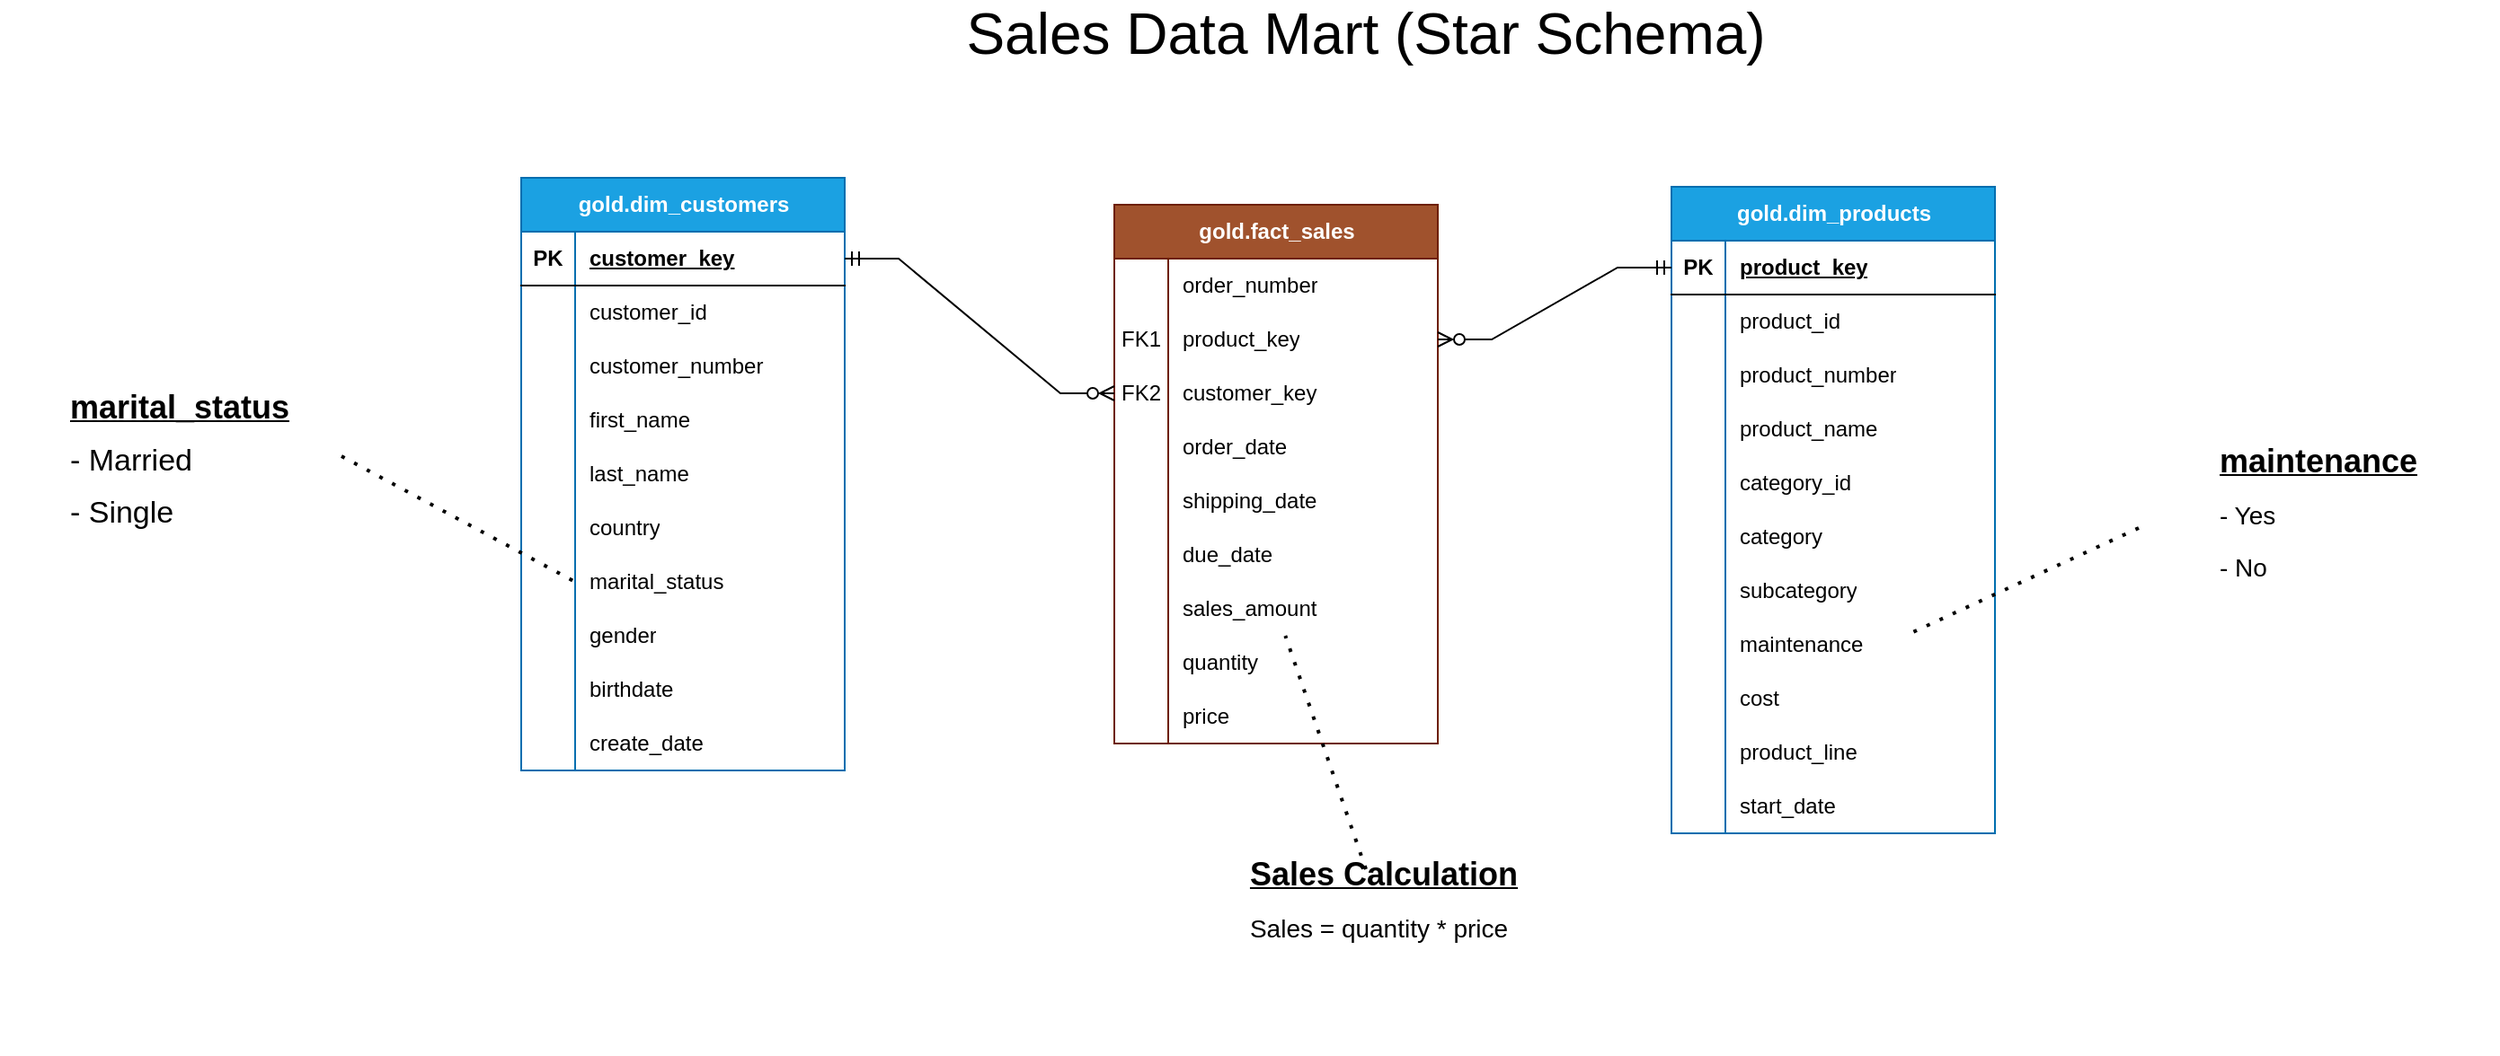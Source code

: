 <mxfile version="28.0.9">
  <diagram name="Sayfa -1" id="dTCOzZEBw23CxS9liNBV">
    <mxGraphModel dx="2313" dy="2221" grid="1" gridSize="10" guides="1" tooltips="1" connect="1" arrows="1" fold="1" page="1" pageScale="1" pageWidth="1169" pageHeight="1654" math="0" shadow="0">
      <root>
        <mxCell id="0" />
        <mxCell id="1" parent="0" />
        <mxCell id="xAMn-BPM9uACFIn0NJ_n-1" value="gold.dim_customers" style="shape=table;startSize=30;container=1;collapsible=1;childLayout=tableLayout;fixedRows=1;rowLines=0;fontStyle=1;align=center;resizeLast=1;html=1;fillColor=#1ba1e2;fontColor=#ffffff;strokeColor=#006EAF;" parent="1" vertex="1">
          <mxGeometry x="-20" y="35" width="180" height="330" as="geometry">
            <mxRectangle x="100" y="80" width="150" height="30" as="alternateBounds" />
          </mxGeometry>
        </mxCell>
        <mxCell id="xAMn-BPM9uACFIn0NJ_n-2" value="" style="shape=tableRow;horizontal=0;startSize=0;swimlaneHead=0;swimlaneBody=0;fillColor=none;collapsible=0;dropTarget=0;points=[[0,0.5],[1,0.5]];portConstraint=eastwest;top=0;left=0;right=0;bottom=1;" parent="xAMn-BPM9uACFIn0NJ_n-1" vertex="1">
          <mxGeometry y="30" width="180" height="30" as="geometry" />
        </mxCell>
        <mxCell id="xAMn-BPM9uACFIn0NJ_n-3" value="PK" style="shape=partialRectangle;connectable=0;fillColor=none;top=0;left=0;bottom=0;right=0;fontStyle=1;overflow=hidden;whiteSpace=wrap;html=1;" parent="xAMn-BPM9uACFIn0NJ_n-2" vertex="1">
          <mxGeometry width="30" height="30" as="geometry">
            <mxRectangle width="30" height="30" as="alternateBounds" />
          </mxGeometry>
        </mxCell>
        <mxCell id="xAMn-BPM9uACFIn0NJ_n-4" value="customer_key" style="shape=partialRectangle;connectable=0;fillColor=none;top=0;left=0;bottom=0;right=0;align=left;spacingLeft=6;fontStyle=5;overflow=hidden;whiteSpace=wrap;html=1;" parent="xAMn-BPM9uACFIn0NJ_n-2" vertex="1">
          <mxGeometry x="30" width="150" height="30" as="geometry">
            <mxRectangle width="150" height="30" as="alternateBounds" />
          </mxGeometry>
        </mxCell>
        <mxCell id="xAMn-BPM9uACFIn0NJ_n-5" value="" style="shape=tableRow;horizontal=0;startSize=0;swimlaneHead=0;swimlaneBody=0;fillColor=none;collapsible=0;dropTarget=0;points=[[0,0.5],[1,0.5]];portConstraint=eastwest;top=0;left=0;right=0;bottom=0;" parent="xAMn-BPM9uACFIn0NJ_n-1" vertex="1">
          <mxGeometry y="60" width="180" height="30" as="geometry" />
        </mxCell>
        <mxCell id="xAMn-BPM9uACFIn0NJ_n-6" value="" style="shape=partialRectangle;connectable=0;fillColor=none;top=0;left=0;bottom=0;right=0;editable=1;overflow=hidden;whiteSpace=wrap;html=1;" parent="xAMn-BPM9uACFIn0NJ_n-5" vertex="1">
          <mxGeometry width="30" height="30" as="geometry">
            <mxRectangle width="30" height="30" as="alternateBounds" />
          </mxGeometry>
        </mxCell>
        <mxCell id="xAMn-BPM9uACFIn0NJ_n-7" value="customer_id&lt;span style=&quot;white-space: pre;&quot;&gt;&#x9;&lt;/span&gt;" style="shape=partialRectangle;connectable=0;fillColor=none;top=0;left=0;bottom=0;right=0;align=left;spacingLeft=6;overflow=hidden;whiteSpace=wrap;html=1;" parent="xAMn-BPM9uACFIn0NJ_n-5" vertex="1">
          <mxGeometry x="30" width="150" height="30" as="geometry">
            <mxRectangle width="150" height="30" as="alternateBounds" />
          </mxGeometry>
        </mxCell>
        <mxCell id="xAMn-BPM9uACFIn0NJ_n-8" value="" style="shape=tableRow;horizontal=0;startSize=0;swimlaneHead=0;swimlaneBody=0;fillColor=none;collapsible=0;dropTarget=0;points=[[0,0.5],[1,0.5]];portConstraint=eastwest;top=0;left=0;right=0;bottom=0;" parent="xAMn-BPM9uACFIn0NJ_n-1" vertex="1">
          <mxGeometry y="90" width="180" height="30" as="geometry" />
        </mxCell>
        <mxCell id="xAMn-BPM9uACFIn0NJ_n-9" value="" style="shape=partialRectangle;connectable=0;fillColor=none;top=0;left=0;bottom=0;right=0;editable=1;overflow=hidden;whiteSpace=wrap;html=1;" parent="xAMn-BPM9uACFIn0NJ_n-8" vertex="1">
          <mxGeometry width="30" height="30" as="geometry">
            <mxRectangle width="30" height="30" as="alternateBounds" />
          </mxGeometry>
        </mxCell>
        <mxCell id="xAMn-BPM9uACFIn0NJ_n-10" value="customer_number" style="shape=partialRectangle;connectable=0;fillColor=none;top=0;left=0;bottom=0;right=0;align=left;spacingLeft=6;overflow=hidden;whiteSpace=wrap;html=1;" parent="xAMn-BPM9uACFIn0NJ_n-8" vertex="1">
          <mxGeometry x="30" width="150" height="30" as="geometry">
            <mxRectangle width="150" height="30" as="alternateBounds" />
          </mxGeometry>
        </mxCell>
        <mxCell id="xAMn-BPM9uACFIn0NJ_n-11" value="" style="shape=tableRow;horizontal=0;startSize=0;swimlaneHead=0;swimlaneBody=0;fillColor=none;collapsible=0;dropTarget=0;points=[[0,0.5],[1,0.5]];portConstraint=eastwest;top=0;left=0;right=0;bottom=0;" parent="xAMn-BPM9uACFIn0NJ_n-1" vertex="1">
          <mxGeometry y="120" width="180" height="30" as="geometry" />
        </mxCell>
        <mxCell id="xAMn-BPM9uACFIn0NJ_n-12" value="" style="shape=partialRectangle;connectable=0;fillColor=none;top=0;left=0;bottom=0;right=0;editable=1;overflow=hidden;whiteSpace=wrap;html=1;" parent="xAMn-BPM9uACFIn0NJ_n-11" vertex="1">
          <mxGeometry width="30" height="30" as="geometry">
            <mxRectangle width="30" height="30" as="alternateBounds" />
          </mxGeometry>
        </mxCell>
        <mxCell id="xAMn-BPM9uACFIn0NJ_n-13" value="first_name" style="shape=partialRectangle;connectable=0;fillColor=none;top=0;left=0;bottom=0;right=0;align=left;spacingLeft=6;overflow=hidden;whiteSpace=wrap;html=1;" parent="xAMn-BPM9uACFIn0NJ_n-11" vertex="1">
          <mxGeometry x="30" width="150" height="30" as="geometry">
            <mxRectangle width="150" height="30" as="alternateBounds" />
          </mxGeometry>
        </mxCell>
        <mxCell id="xAMn-BPM9uACFIn0NJ_n-14" value="" style="shape=tableRow;horizontal=0;startSize=0;swimlaneHead=0;swimlaneBody=0;fillColor=none;collapsible=0;dropTarget=0;points=[[0,0.5],[1,0.5]];portConstraint=eastwest;top=0;left=0;right=0;bottom=0;" parent="xAMn-BPM9uACFIn0NJ_n-1" vertex="1">
          <mxGeometry y="150" width="180" height="30" as="geometry" />
        </mxCell>
        <mxCell id="xAMn-BPM9uACFIn0NJ_n-15" value="" style="shape=partialRectangle;connectable=0;fillColor=none;top=0;left=0;bottom=0;right=0;editable=1;overflow=hidden;whiteSpace=wrap;html=1;" parent="xAMn-BPM9uACFIn0NJ_n-14" vertex="1">
          <mxGeometry width="30" height="30" as="geometry">
            <mxRectangle width="30" height="30" as="alternateBounds" />
          </mxGeometry>
        </mxCell>
        <mxCell id="xAMn-BPM9uACFIn0NJ_n-16" value="last_name" style="shape=partialRectangle;connectable=0;fillColor=none;top=0;left=0;bottom=0;right=0;align=left;spacingLeft=6;overflow=hidden;whiteSpace=wrap;html=1;" parent="xAMn-BPM9uACFIn0NJ_n-14" vertex="1">
          <mxGeometry x="30" width="150" height="30" as="geometry">
            <mxRectangle width="150" height="30" as="alternateBounds" />
          </mxGeometry>
        </mxCell>
        <mxCell id="xAMn-BPM9uACFIn0NJ_n-17" value="" style="shape=tableRow;horizontal=0;startSize=0;swimlaneHead=0;swimlaneBody=0;fillColor=none;collapsible=0;dropTarget=0;points=[[0,0.5],[1,0.5]];portConstraint=eastwest;top=0;left=0;right=0;bottom=0;" parent="xAMn-BPM9uACFIn0NJ_n-1" vertex="1">
          <mxGeometry y="180" width="180" height="30" as="geometry" />
        </mxCell>
        <mxCell id="xAMn-BPM9uACFIn0NJ_n-18" value="" style="shape=partialRectangle;connectable=0;fillColor=none;top=0;left=0;bottom=0;right=0;editable=1;overflow=hidden;whiteSpace=wrap;html=1;" parent="xAMn-BPM9uACFIn0NJ_n-17" vertex="1">
          <mxGeometry width="30" height="30" as="geometry">
            <mxRectangle width="30" height="30" as="alternateBounds" />
          </mxGeometry>
        </mxCell>
        <mxCell id="xAMn-BPM9uACFIn0NJ_n-19" value="country" style="shape=partialRectangle;connectable=0;fillColor=none;top=0;left=0;bottom=0;right=0;align=left;spacingLeft=6;overflow=hidden;whiteSpace=wrap;html=1;" parent="xAMn-BPM9uACFIn0NJ_n-17" vertex="1">
          <mxGeometry x="30" width="150" height="30" as="geometry">
            <mxRectangle width="150" height="30" as="alternateBounds" />
          </mxGeometry>
        </mxCell>
        <mxCell id="xAMn-BPM9uACFIn0NJ_n-20" value="" style="shape=tableRow;horizontal=0;startSize=0;swimlaneHead=0;swimlaneBody=0;fillColor=none;collapsible=0;dropTarget=0;points=[[0,0.5],[1,0.5]];portConstraint=eastwest;top=0;left=0;right=0;bottom=0;" parent="xAMn-BPM9uACFIn0NJ_n-1" vertex="1">
          <mxGeometry y="210" width="180" height="30" as="geometry" />
        </mxCell>
        <mxCell id="xAMn-BPM9uACFIn0NJ_n-21" value="" style="shape=partialRectangle;connectable=0;fillColor=none;top=0;left=0;bottom=0;right=0;editable=1;overflow=hidden;whiteSpace=wrap;html=1;" parent="xAMn-BPM9uACFIn0NJ_n-20" vertex="1">
          <mxGeometry width="30" height="30" as="geometry">
            <mxRectangle width="30" height="30" as="alternateBounds" />
          </mxGeometry>
        </mxCell>
        <mxCell id="xAMn-BPM9uACFIn0NJ_n-22" value="marital_status" style="shape=partialRectangle;connectable=0;fillColor=none;top=0;left=0;bottom=0;right=0;align=left;spacingLeft=6;overflow=hidden;whiteSpace=wrap;html=1;" parent="xAMn-BPM9uACFIn0NJ_n-20" vertex="1">
          <mxGeometry x="30" width="150" height="30" as="geometry">
            <mxRectangle width="150" height="30" as="alternateBounds" />
          </mxGeometry>
        </mxCell>
        <mxCell id="xAMn-BPM9uACFIn0NJ_n-23" value="" style="shape=tableRow;horizontal=0;startSize=0;swimlaneHead=0;swimlaneBody=0;fillColor=none;collapsible=0;dropTarget=0;points=[[0,0.5],[1,0.5]];portConstraint=eastwest;top=0;left=0;right=0;bottom=0;" parent="xAMn-BPM9uACFIn0NJ_n-1" vertex="1">
          <mxGeometry y="240" width="180" height="30" as="geometry" />
        </mxCell>
        <mxCell id="xAMn-BPM9uACFIn0NJ_n-24" value="" style="shape=partialRectangle;connectable=0;fillColor=none;top=0;left=0;bottom=0;right=0;editable=1;overflow=hidden;whiteSpace=wrap;html=1;" parent="xAMn-BPM9uACFIn0NJ_n-23" vertex="1">
          <mxGeometry width="30" height="30" as="geometry">
            <mxRectangle width="30" height="30" as="alternateBounds" />
          </mxGeometry>
        </mxCell>
        <mxCell id="xAMn-BPM9uACFIn0NJ_n-25" value="gender" style="shape=partialRectangle;connectable=0;fillColor=none;top=0;left=0;bottom=0;right=0;align=left;spacingLeft=6;overflow=hidden;whiteSpace=wrap;html=1;" parent="xAMn-BPM9uACFIn0NJ_n-23" vertex="1">
          <mxGeometry x="30" width="150" height="30" as="geometry">
            <mxRectangle width="150" height="30" as="alternateBounds" />
          </mxGeometry>
        </mxCell>
        <mxCell id="xAMn-BPM9uACFIn0NJ_n-26" value="" style="shape=tableRow;horizontal=0;startSize=0;swimlaneHead=0;swimlaneBody=0;fillColor=none;collapsible=0;dropTarget=0;points=[[0,0.5],[1,0.5]];portConstraint=eastwest;top=0;left=0;right=0;bottom=0;" parent="xAMn-BPM9uACFIn0NJ_n-1" vertex="1">
          <mxGeometry y="270" width="180" height="30" as="geometry" />
        </mxCell>
        <mxCell id="xAMn-BPM9uACFIn0NJ_n-27" value="" style="shape=partialRectangle;connectable=0;fillColor=none;top=0;left=0;bottom=0;right=0;editable=1;overflow=hidden;whiteSpace=wrap;html=1;" parent="xAMn-BPM9uACFIn0NJ_n-26" vertex="1">
          <mxGeometry width="30" height="30" as="geometry">
            <mxRectangle width="30" height="30" as="alternateBounds" />
          </mxGeometry>
        </mxCell>
        <mxCell id="xAMn-BPM9uACFIn0NJ_n-28" value="birthdate" style="shape=partialRectangle;connectable=0;fillColor=none;top=0;left=0;bottom=0;right=0;align=left;spacingLeft=6;overflow=hidden;whiteSpace=wrap;html=1;" parent="xAMn-BPM9uACFIn0NJ_n-26" vertex="1">
          <mxGeometry x="30" width="150" height="30" as="geometry">
            <mxRectangle width="150" height="30" as="alternateBounds" />
          </mxGeometry>
        </mxCell>
        <mxCell id="xAMn-BPM9uACFIn0NJ_n-29" value="" style="shape=tableRow;horizontal=0;startSize=0;swimlaneHead=0;swimlaneBody=0;fillColor=none;collapsible=0;dropTarget=0;points=[[0,0.5],[1,0.5]];portConstraint=eastwest;top=0;left=0;right=0;bottom=0;" parent="xAMn-BPM9uACFIn0NJ_n-1" vertex="1">
          <mxGeometry y="300" width="180" height="30" as="geometry" />
        </mxCell>
        <mxCell id="xAMn-BPM9uACFIn0NJ_n-30" value="" style="shape=partialRectangle;connectable=0;fillColor=none;top=0;left=0;bottom=0;right=0;editable=1;overflow=hidden;whiteSpace=wrap;html=1;" parent="xAMn-BPM9uACFIn0NJ_n-29" vertex="1">
          <mxGeometry width="30" height="30" as="geometry">
            <mxRectangle width="30" height="30" as="alternateBounds" />
          </mxGeometry>
        </mxCell>
        <mxCell id="xAMn-BPM9uACFIn0NJ_n-31" value="create_date" style="shape=partialRectangle;connectable=0;fillColor=none;top=0;left=0;bottom=0;right=0;align=left;spacingLeft=6;overflow=hidden;whiteSpace=wrap;html=1;" parent="xAMn-BPM9uACFIn0NJ_n-29" vertex="1">
          <mxGeometry x="30" width="150" height="30" as="geometry">
            <mxRectangle width="150" height="30" as="alternateBounds" />
          </mxGeometry>
        </mxCell>
        <mxCell id="xAMn-BPM9uACFIn0NJ_n-32" value="gold.dim_products" style="shape=table;startSize=30;container=1;collapsible=1;childLayout=tableLayout;fixedRows=1;rowLines=0;fontStyle=1;align=center;resizeLast=1;html=1;fillColor=#1ba1e2;fontColor=#ffffff;strokeColor=#006EAF;" parent="1" vertex="1">
          <mxGeometry x="620" y="40" width="180" height="360" as="geometry">
            <mxRectangle x="100" y="80" width="150" height="30" as="alternateBounds" />
          </mxGeometry>
        </mxCell>
        <mxCell id="xAMn-BPM9uACFIn0NJ_n-33" value="" style="shape=tableRow;horizontal=0;startSize=0;swimlaneHead=0;swimlaneBody=0;fillColor=none;collapsible=0;dropTarget=0;points=[[0,0.5],[1,0.5]];portConstraint=eastwest;top=0;left=0;right=0;bottom=1;" parent="xAMn-BPM9uACFIn0NJ_n-32" vertex="1">
          <mxGeometry y="30" width="180" height="30" as="geometry" />
        </mxCell>
        <mxCell id="xAMn-BPM9uACFIn0NJ_n-34" value="PK" style="shape=partialRectangle;connectable=0;fillColor=none;top=0;left=0;bottom=0;right=0;fontStyle=1;overflow=hidden;whiteSpace=wrap;html=1;" parent="xAMn-BPM9uACFIn0NJ_n-33" vertex="1">
          <mxGeometry width="30" height="30" as="geometry">
            <mxRectangle width="30" height="30" as="alternateBounds" />
          </mxGeometry>
        </mxCell>
        <mxCell id="xAMn-BPM9uACFIn0NJ_n-35" value="product_key" style="shape=partialRectangle;connectable=0;fillColor=none;top=0;left=0;bottom=0;right=0;align=left;spacingLeft=6;fontStyle=5;overflow=hidden;whiteSpace=wrap;html=1;" parent="xAMn-BPM9uACFIn0NJ_n-33" vertex="1">
          <mxGeometry x="30" width="150" height="30" as="geometry">
            <mxRectangle width="150" height="30" as="alternateBounds" />
          </mxGeometry>
        </mxCell>
        <mxCell id="xAMn-BPM9uACFIn0NJ_n-36" value="" style="shape=tableRow;horizontal=0;startSize=0;swimlaneHead=0;swimlaneBody=0;fillColor=none;collapsible=0;dropTarget=0;points=[[0,0.5],[1,0.5]];portConstraint=eastwest;top=0;left=0;right=0;bottom=0;" parent="xAMn-BPM9uACFIn0NJ_n-32" vertex="1">
          <mxGeometry y="60" width="180" height="30" as="geometry" />
        </mxCell>
        <mxCell id="xAMn-BPM9uACFIn0NJ_n-37" value="" style="shape=partialRectangle;connectable=0;fillColor=none;top=0;left=0;bottom=0;right=0;editable=1;overflow=hidden;whiteSpace=wrap;html=1;" parent="xAMn-BPM9uACFIn0NJ_n-36" vertex="1">
          <mxGeometry width="30" height="30" as="geometry">
            <mxRectangle width="30" height="30" as="alternateBounds" />
          </mxGeometry>
        </mxCell>
        <mxCell id="xAMn-BPM9uACFIn0NJ_n-38" value="product_id&lt;span style=&quot;white-space: pre;&quot;&gt;&#x9;&lt;/span&gt;" style="shape=partialRectangle;connectable=0;fillColor=none;top=0;left=0;bottom=0;right=0;align=left;spacingLeft=6;overflow=hidden;whiteSpace=wrap;html=1;" parent="xAMn-BPM9uACFIn0NJ_n-36" vertex="1">
          <mxGeometry x="30" width="150" height="30" as="geometry">
            <mxRectangle width="150" height="30" as="alternateBounds" />
          </mxGeometry>
        </mxCell>
        <mxCell id="xAMn-BPM9uACFIn0NJ_n-39" value="" style="shape=tableRow;horizontal=0;startSize=0;swimlaneHead=0;swimlaneBody=0;fillColor=none;collapsible=0;dropTarget=0;points=[[0,0.5],[1,0.5]];portConstraint=eastwest;top=0;left=0;right=0;bottom=0;" parent="xAMn-BPM9uACFIn0NJ_n-32" vertex="1">
          <mxGeometry y="90" width="180" height="30" as="geometry" />
        </mxCell>
        <mxCell id="xAMn-BPM9uACFIn0NJ_n-40" value="" style="shape=partialRectangle;connectable=0;fillColor=none;top=0;left=0;bottom=0;right=0;editable=1;overflow=hidden;whiteSpace=wrap;html=1;" parent="xAMn-BPM9uACFIn0NJ_n-39" vertex="1">
          <mxGeometry width="30" height="30" as="geometry">
            <mxRectangle width="30" height="30" as="alternateBounds" />
          </mxGeometry>
        </mxCell>
        <mxCell id="xAMn-BPM9uACFIn0NJ_n-41" value="product_number" style="shape=partialRectangle;connectable=0;fillColor=none;top=0;left=0;bottom=0;right=0;align=left;spacingLeft=6;overflow=hidden;whiteSpace=wrap;html=1;" parent="xAMn-BPM9uACFIn0NJ_n-39" vertex="1">
          <mxGeometry x="30" width="150" height="30" as="geometry">
            <mxRectangle width="150" height="30" as="alternateBounds" />
          </mxGeometry>
        </mxCell>
        <mxCell id="xAMn-BPM9uACFIn0NJ_n-42" value="" style="shape=tableRow;horizontal=0;startSize=0;swimlaneHead=0;swimlaneBody=0;fillColor=none;collapsible=0;dropTarget=0;points=[[0,0.5],[1,0.5]];portConstraint=eastwest;top=0;left=0;right=0;bottom=0;" parent="xAMn-BPM9uACFIn0NJ_n-32" vertex="1">
          <mxGeometry y="120" width="180" height="30" as="geometry" />
        </mxCell>
        <mxCell id="xAMn-BPM9uACFIn0NJ_n-43" value="" style="shape=partialRectangle;connectable=0;fillColor=none;top=0;left=0;bottom=0;right=0;editable=1;overflow=hidden;whiteSpace=wrap;html=1;" parent="xAMn-BPM9uACFIn0NJ_n-42" vertex="1">
          <mxGeometry width="30" height="30" as="geometry">
            <mxRectangle width="30" height="30" as="alternateBounds" />
          </mxGeometry>
        </mxCell>
        <mxCell id="xAMn-BPM9uACFIn0NJ_n-44" value="product_name" style="shape=partialRectangle;connectable=0;fillColor=none;top=0;left=0;bottom=0;right=0;align=left;spacingLeft=6;overflow=hidden;whiteSpace=wrap;html=1;" parent="xAMn-BPM9uACFIn0NJ_n-42" vertex="1">
          <mxGeometry x="30" width="150" height="30" as="geometry">
            <mxRectangle width="150" height="30" as="alternateBounds" />
          </mxGeometry>
        </mxCell>
        <mxCell id="xAMn-BPM9uACFIn0NJ_n-45" value="" style="shape=tableRow;horizontal=0;startSize=0;swimlaneHead=0;swimlaneBody=0;fillColor=none;collapsible=0;dropTarget=0;points=[[0,0.5],[1,0.5]];portConstraint=eastwest;top=0;left=0;right=0;bottom=0;" parent="xAMn-BPM9uACFIn0NJ_n-32" vertex="1">
          <mxGeometry y="150" width="180" height="30" as="geometry" />
        </mxCell>
        <mxCell id="xAMn-BPM9uACFIn0NJ_n-46" value="" style="shape=partialRectangle;connectable=0;fillColor=none;top=0;left=0;bottom=0;right=0;editable=1;overflow=hidden;whiteSpace=wrap;html=1;" parent="xAMn-BPM9uACFIn0NJ_n-45" vertex="1">
          <mxGeometry width="30" height="30" as="geometry">
            <mxRectangle width="30" height="30" as="alternateBounds" />
          </mxGeometry>
        </mxCell>
        <mxCell id="xAMn-BPM9uACFIn0NJ_n-47" value="category_id" style="shape=partialRectangle;connectable=0;fillColor=none;top=0;left=0;bottom=0;right=0;align=left;spacingLeft=6;overflow=hidden;whiteSpace=wrap;html=1;" parent="xAMn-BPM9uACFIn0NJ_n-45" vertex="1">
          <mxGeometry x="30" width="150" height="30" as="geometry">
            <mxRectangle width="150" height="30" as="alternateBounds" />
          </mxGeometry>
        </mxCell>
        <mxCell id="xAMn-BPM9uACFIn0NJ_n-48" value="" style="shape=tableRow;horizontal=0;startSize=0;swimlaneHead=0;swimlaneBody=0;fillColor=none;collapsible=0;dropTarget=0;points=[[0,0.5],[1,0.5]];portConstraint=eastwest;top=0;left=0;right=0;bottom=0;" parent="xAMn-BPM9uACFIn0NJ_n-32" vertex="1">
          <mxGeometry y="180" width="180" height="30" as="geometry" />
        </mxCell>
        <mxCell id="xAMn-BPM9uACFIn0NJ_n-49" value="" style="shape=partialRectangle;connectable=0;fillColor=none;top=0;left=0;bottom=0;right=0;editable=1;overflow=hidden;whiteSpace=wrap;html=1;" parent="xAMn-BPM9uACFIn0NJ_n-48" vertex="1">
          <mxGeometry width="30" height="30" as="geometry">
            <mxRectangle width="30" height="30" as="alternateBounds" />
          </mxGeometry>
        </mxCell>
        <mxCell id="xAMn-BPM9uACFIn0NJ_n-50" value="category" style="shape=partialRectangle;connectable=0;fillColor=none;top=0;left=0;bottom=0;right=0;align=left;spacingLeft=6;overflow=hidden;whiteSpace=wrap;html=1;" parent="xAMn-BPM9uACFIn0NJ_n-48" vertex="1">
          <mxGeometry x="30" width="150" height="30" as="geometry">
            <mxRectangle width="150" height="30" as="alternateBounds" />
          </mxGeometry>
        </mxCell>
        <mxCell id="xAMn-BPM9uACFIn0NJ_n-51" value="" style="shape=tableRow;horizontal=0;startSize=0;swimlaneHead=0;swimlaneBody=0;fillColor=none;collapsible=0;dropTarget=0;points=[[0,0.5],[1,0.5]];portConstraint=eastwest;top=0;left=0;right=0;bottom=0;" parent="xAMn-BPM9uACFIn0NJ_n-32" vertex="1">
          <mxGeometry y="210" width="180" height="30" as="geometry" />
        </mxCell>
        <mxCell id="xAMn-BPM9uACFIn0NJ_n-52" value="" style="shape=partialRectangle;connectable=0;fillColor=none;top=0;left=0;bottom=0;right=0;editable=1;overflow=hidden;whiteSpace=wrap;html=1;" parent="xAMn-BPM9uACFIn0NJ_n-51" vertex="1">
          <mxGeometry width="30" height="30" as="geometry">
            <mxRectangle width="30" height="30" as="alternateBounds" />
          </mxGeometry>
        </mxCell>
        <mxCell id="xAMn-BPM9uACFIn0NJ_n-53" value="subcategory" style="shape=partialRectangle;connectable=0;fillColor=none;top=0;left=0;bottom=0;right=0;align=left;spacingLeft=6;overflow=hidden;whiteSpace=wrap;html=1;" parent="xAMn-BPM9uACFIn0NJ_n-51" vertex="1">
          <mxGeometry x="30" width="150" height="30" as="geometry">
            <mxRectangle width="150" height="30" as="alternateBounds" />
          </mxGeometry>
        </mxCell>
        <mxCell id="xAMn-BPM9uACFIn0NJ_n-54" value="" style="shape=tableRow;horizontal=0;startSize=0;swimlaneHead=0;swimlaneBody=0;fillColor=none;collapsible=0;dropTarget=0;points=[[0,0.5],[1,0.5]];portConstraint=eastwest;top=0;left=0;right=0;bottom=0;" parent="xAMn-BPM9uACFIn0NJ_n-32" vertex="1">
          <mxGeometry y="240" width="180" height="30" as="geometry" />
        </mxCell>
        <mxCell id="xAMn-BPM9uACFIn0NJ_n-55" value="" style="shape=partialRectangle;connectable=0;fillColor=none;top=0;left=0;bottom=0;right=0;editable=1;overflow=hidden;whiteSpace=wrap;html=1;" parent="xAMn-BPM9uACFIn0NJ_n-54" vertex="1">
          <mxGeometry width="30" height="30" as="geometry">
            <mxRectangle width="30" height="30" as="alternateBounds" />
          </mxGeometry>
        </mxCell>
        <mxCell id="xAMn-BPM9uACFIn0NJ_n-56" value="maintenance" style="shape=partialRectangle;connectable=0;fillColor=none;top=0;left=0;bottom=0;right=0;align=left;spacingLeft=6;overflow=hidden;whiteSpace=wrap;html=1;" parent="xAMn-BPM9uACFIn0NJ_n-54" vertex="1">
          <mxGeometry x="30" width="150" height="30" as="geometry">
            <mxRectangle width="150" height="30" as="alternateBounds" />
          </mxGeometry>
        </mxCell>
        <mxCell id="xAMn-BPM9uACFIn0NJ_n-57" value="" style="shape=tableRow;horizontal=0;startSize=0;swimlaneHead=0;swimlaneBody=0;fillColor=none;collapsible=0;dropTarget=0;points=[[0,0.5],[1,0.5]];portConstraint=eastwest;top=0;left=0;right=0;bottom=0;" parent="xAMn-BPM9uACFIn0NJ_n-32" vertex="1">
          <mxGeometry y="270" width="180" height="30" as="geometry" />
        </mxCell>
        <mxCell id="xAMn-BPM9uACFIn0NJ_n-58" value="" style="shape=partialRectangle;connectable=0;fillColor=none;top=0;left=0;bottom=0;right=0;editable=1;overflow=hidden;whiteSpace=wrap;html=1;" parent="xAMn-BPM9uACFIn0NJ_n-57" vertex="1">
          <mxGeometry width="30" height="30" as="geometry">
            <mxRectangle width="30" height="30" as="alternateBounds" />
          </mxGeometry>
        </mxCell>
        <mxCell id="xAMn-BPM9uACFIn0NJ_n-59" value="cost" style="shape=partialRectangle;connectable=0;fillColor=none;top=0;left=0;bottom=0;right=0;align=left;spacingLeft=6;overflow=hidden;whiteSpace=wrap;html=1;" parent="xAMn-BPM9uACFIn0NJ_n-57" vertex="1">
          <mxGeometry x="30" width="150" height="30" as="geometry">
            <mxRectangle width="150" height="30" as="alternateBounds" />
          </mxGeometry>
        </mxCell>
        <mxCell id="xAMn-BPM9uACFIn0NJ_n-60" value="" style="shape=tableRow;horizontal=0;startSize=0;swimlaneHead=0;swimlaneBody=0;fillColor=none;collapsible=0;dropTarget=0;points=[[0,0.5],[1,0.5]];portConstraint=eastwest;top=0;left=0;right=0;bottom=0;" parent="xAMn-BPM9uACFIn0NJ_n-32" vertex="1">
          <mxGeometry y="300" width="180" height="30" as="geometry" />
        </mxCell>
        <mxCell id="xAMn-BPM9uACFIn0NJ_n-61" value="" style="shape=partialRectangle;connectable=0;fillColor=none;top=0;left=0;bottom=0;right=0;editable=1;overflow=hidden;whiteSpace=wrap;html=1;" parent="xAMn-BPM9uACFIn0NJ_n-60" vertex="1">
          <mxGeometry width="30" height="30" as="geometry">
            <mxRectangle width="30" height="30" as="alternateBounds" />
          </mxGeometry>
        </mxCell>
        <mxCell id="xAMn-BPM9uACFIn0NJ_n-62" value="product_line" style="shape=partialRectangle;connectable=0;fillColor=none;top=0;left=0;bottom=0;right=0;align=left;spacingLeft=6;overflow=hidden;whiteSpace=wrap;html=1;" parent="xAMn-BPM9uACFIn0NJ_n-60" vertex="1">
          <mxGeometry x="30" width="150" height="30" as="geometry">
            <mxRectangle width="150" height="30" as="alternateBounds" />
          </mxGeometry>
        </mxCell>
        <mxCell id="xAMn-BPM9uACFIn0NJ_n-63" value="" style="shape=tableRow;horizontal=0;startSize=0;swimlaneHead=0;swimlaneBody=0;fillColor=none;collapsible=0;dropTarget=0;points=[[0,0.5],[1,0.5]];portConstraint=eastwest;top=0;left=0;right=0;bottom=0;" parent="xAMn-BPM9uACFIn0NJ_n-32" vertex="1">
          <mxGeometry y="330" width="180" height="30" as="geometry" />
        </mxCell>
        <mxCell id="xAMn-BPM9uACFIn0NJ_n-64" value="&lt;span style=&quot;white-space: pre;&quot;&gt;&#x9;&lt;/span&gt;&lt;span style=&quot;white-space: pre;&quot;&gt;&#x9;&lt;/span&gt;" style="shape=partialRectangle;connectable=0;fillColor=none;top=0;left=0;bottom=0;right=0;editable=1;overflow=hidden;whiteSpace=wrap;html=1;" parent="xAMn-BPM9uACFIn0NJ_n-63" vertex="1">
          <mxGeometry width="30" height="30" as="geometry">
            <mxRectangle width="30" height="30" as="alternateBounds" />
          </mxGeometry>
        </mxCell>
        <mxCell id="xAMn-BPM9uACFIn0NJ_n-65" value="start_date" style="shape=partialRectangle;connectable=0;fillColor=none;top=0;left=0;bottom=0;right=0;align=left;spacingLeft=6;overflow=hidden;whiteSpace=wrap;html=1;" parent="xAMn-BPM9uACFIn0NJ_n-63" vertex="1">
          <mxGeometry x="30" width="150" height="30" as="geometry">
            <mxRectangle width="150" height="30" as="alternateBounds" />
          </mxGeometry>
        </mxCell>
        <mxCell id="xAMn-BPM9uACFIn0NJ_n-66" value="gold.fact_sales" style="shape=table;startSize=30;container=1;collapsible=1;childLayout=tableLayout;fixedRows=1;rowLines=0;fontStyle=1;align=center;resizeLast=1;html=1;fillColor=#a0522d;fontColor=#ffffff;strokeColor=#6D1F00;" parent="1" vertex="1">
          <mxGeometry x="310" y="50" width="180" height="300" as="geometry">
            <mxRectangle x="100" y="80" width="150" height="30" as="alternateBounds" />
          </mxGeometry>
        </mxCell>
        <mxCell id="xAMn-BPM9uACFIn0NJ_n-70" value="" style="shape=tableRow;horizontal=0;startSize=0;swimlaneHead=0;swimlaneBody=0;fillColor=none;collapsible=0;dropTarget=0;points=[[0,0.5],[1,0.5]];portConstraint=eastwest;top=0;left=0;right=0;bottom=0;" parent="xAMn-BPM9uACFIn0NJ_n-66" vertex="1">
          <mxGeometry y="30" width="180" height="30" as="geometry" />
        </mxCell>
        <mxCell id="xAMn-BPM9uACFIn0NJ_n-71" value="" style="shape=partialRectangle;connectable=0;fillColor=none;top=0;left=0;bottom=0;right=0;editable=1;overflow=hidden;whiteSpace=wrap;html=1;" parent="xAMn-BPM9uACFIn0NJ_n-70" vertex="1">
          <mxGeometry width="30" height="30" as="geometry">
            <mxRectangle width="30" height="30" as="alternateBounds" />
          </mxGeometry>
        </mxCell>
        <mxCell id="xAMn-BPM9uACFIn0NJ_n-72" value="order_number" style="shape=partialRectangle;connectable=0;fillColor=none;top=0;left=0;bottom=0;right=0;align=left;spacingLeft=6;overflow=hidden;whiteSpace=wrap;html=1;" parent="xAMn-BPM9uACFIn0NJ_n-70" vertex="1">
          <mxGeometry x="30" width="150" height="30" as="geometry">
            <mxRectangle width="150" height="30" as="alternateBounds" />
          </mxGeometry>
        </mxCell>
        <mxCell id="xAMn-BPM9uACFIn0NJ_n-73" value="" style="shape=tableRow;horizontal=0;startSize=0;swimlaneHead=0;swimlaneBody=0;fillColor=none;collapsible=0;dropTarget=0;points=[[0,0.5],[1,0.5]];portConstraint=eastwest;top=0;left=0;right=0;bottom=0;" parent="xAMn-BPM9uACFIn0NJ_n-66" vertex="1">
          <mxGeometry y="60" width="180" height="30" as="geometry" />
        </mxCell>
        <mxCell id="xAMn-BPM9uACFIn0NJ_n-74" value="FK1" style="shape=partialRectangle;connectable=0;fillColor=none;top=0;left=0;bottom=0;right=0;editable=1;overflow=hidden;whiteSpace=wrap;html=1;" parent="xAMn-BPM9uACFIn0NJ_n-73" vertex="1">
          <mxGeometry width="30" height="30" as="geometry">
            <mxRectangle width="30" height="30" as="alternateBounds" />
          </mxGeometry>
        </mxCell>
        <mxCell id="xAMn-BPM9uACFIn0NJ_n-75" value="product_key" style="shape=partialRectangle;connectable=0;fillColor=none;top=0;left=0;bottom=0;right=0;align=left;spacingLeft=6;overflow=hidden;whiteSpace=wrap;html=1;" parent="xAMn-BPM9uACFIn0NJ_n-73" vertex="1">
          <mxGeometry x="30" width="150" height="30" as="geometry">
            <mxRectangle width="150" height="30" as="alternateBounds" />
          </mxGeometry>
        </mxCell>
        <mxCell id="xAMn-BPM9uACFIn0NJ_n-76" value="" style="shape=tableRow;horizontal=0;startSize=0;swimlaneHead=0;swimlaneBody=0;fillColor=none;collapsible=0;dropTarget=0;points=[[0,0.5],[1,0.5]];portConstraint=eastwest;top=0;left=0;right=0;bottom=0;" parent="xAMn-BPM9uACFIn0NJ_n-66" vertex="1">
          <mxGeometry y="90" width="180" height="30" as="geometry" />
        </mxCell>
        <mxCell id="xAMn-BPM9uACFIn0NJ_n-77" value="FK2" style="shape=partialRectangle;connectable=0;fillColor=none;top=0;left=0;bottom=0;right=0;editable=1;overflow=hidden;whiteSpace=wrap;html=1;" parent="xAMn-BPM9uACFIn0NJ_n-76" vertex="1">
          <mxGeometry width="30" height="30" as="geometry">
            <mxRectangle width="30" height="30" as="alternateBounds" />
          </mxGeometry>
        </mxCell>
        <mxCell id="xAMn-BPM9uACFIn0NJ_n-78" value="customer_key" style="shape=partialRectangle;connectable=0;fillColor=none;top=0;left=0;bottom=0;right=0;align=left;spacingLeft=6;overflow=hidden;whiteSpace=wrap;html=1;" parent="xAMn-BPM9uACFIn0NJ_n-76" vertex="1">
          <mxGeometry x="30" width="150" height="30" as="geometry">
            <mxRectangle width="150" height="30" as="alternateBounds" />
          </mxGeometry>
        </mxCell>
        <mxCell id="xAMn-BPM9uACFIn0NJ_n-79" value="" style="shape=tableRow;horizontal=0;startSize=0;swimlaneHead=0;swimlaneBody=0;fillColor=none;collapsible=0;dropTarget=0;points=[[0,0.5],[1,0.5]];portConstraint=eastwest;top=0;left=0;right=0;bottom=0;" parent="xAMn-BPM9uACFIn0NJ_n-66" vertex="1">
          <mxGeometry y="120" width="180" height="30" as="geometry" />
        </mxCell>
        <mxCell id="xAMn-BPM9uACFIn0NJ_n-80" value="" style="shape=partialRectangle;connectable=0;fillColor=none;top=0;left=0;bottom=0;right=0;editable=1;overflow=hidden;whiteSpace=wrap;html=1;" parent="xAMn-BPM9uACFIn0NJ_n-79" vertex="1">
          <mxGeometry width="30" height="30" as="geometry">
            <mxRectangle width="30" height="30" as="alternateBounds" />
          </mxGeometry>
        </mxCell>
        <mxCell id="xAMn-BPM9uACFIn0NJ_n-81" value="order_date" style="shape=partialRectangle;connectable=0;fillColor=none;top=0;left=0;bottom=0;right=0;align=left;spacingLeft=6;overflow=hidden;whiteSpace=wrap;html=1;" parent="xAMn-BPM9uACFIn0NJ_n-79" vertex="1">
          <mxGeometry x="30" width="150" height="30" as="geometry">
            <mxRectangle width="150" height="30" as="alternateBounds" />
          </mxGeometry>
        </mxCell>
        <mxCell id="xAMn-BPM9uACFIn0NJ_n-82" value="" style="shape=tableRow;horizontal=0;startSize=0;swimlaneHead=0;swimlaneBody=0;fillColor=none;collapsible=0;dropTarget=0;points=[[0,0.5],[1,0.5]];portConstraint=eastwest;top=0;left=0;right=0;bottom=0;" parent="xAMn-BPM9uACFIn0NJ_n-66" vertex="1">
          <mxGeometry y="150" width="180" height="30" as="geometry" />
        </mxCell>
        <mxCell id="xAMn-BPM9uACFIn0NJ_n-83" value="" style="shape=partialRectangle;connectable=0;fillColor=none;top=0;left=0;bottom=0;right=0;editable=1;overflow=hidden;whiteSpace=wrap;html=1;" parent="xAMn-BPM9uACFIn0NJ_n-82" vertex="1">
          <mxGeometry width="30" height="30" as="geometry">
            <mxRectangle width="30" height="30" as="alternateBounds" />
          </mxGeometry>
        </mxCell>
        <mxCell id="xAMn-BPM9uACFIn0NJ_n-84" value="shipping_date" style="shape=partialRectangle;connectable=0;fillColor=none;top=0;left=0;bottom=0;right=0;align=left;spacingLeft=6;overflow=hidden;whiteSpace=wrap;html=1;" parent="xAMn-BPM9uACFIn0NJ_n-82" vertex="1">
          <mxGeometry x="30" width="150" height="30" as="geometry">
            <mxRectangle width="150" height="30" as="alternateBounds" />
          </mxGeometry>
        </mxCell>
        <mxCell id="xAMn-BPM9uACFIn0NJ_n-85" value="" style="shape=tableRow;horizontal=0;startSize=0;swimlaneHead=0;swimlaneBody=0;fillColor=none;collapsible=0;dropTarget=0;points=[[0,0.5],[1,0.5]];portConstraint=eastwest;top=0;left=0;right=0;bottom=0;" parent="xAMn-BPM9uACFIn0NJ_n-66" vertex="1">
          <mxGeometry y="180" width="180" height="30" as="geometry" />
        </mxCell>
        <mxCell id="xAMn-BPM9uACFIn0NJ_n-86" value="" style="shape=partialRectangle;connectable=0;fillColor=none;top=0;left=0;bottom=0;right=0;editable=1;overflow=hidden;whiteSpace=wrap;html=1;" parent="xAMn-BPM9uACFIn0NJ_n-85" vertex="1">
          <mxGeometry width="30" height="30" as="geometry">
            <mxRectangle width="30" height="30" as="alternateBounds" />
          </mxGeometry>
        </mxCell>
        <mxCell id="xAMn-BPM9uACFIn0NJ_n-87" value="due_date" style="shape=partialRectangle;connectable=0;fillColor=none;top=0;left=0;bottom=0;right=0;align=left;spacingLeft=6;overflow=hidden;whiteSpace=wrap;html=1;" parent="xAMn-BPM9uACFIn0NJ_n-85" vertex="1">
          <mxGeometry x="30" width="150" height="30" as="geometry">
            <mxRectangle width="150" height="30" as="alternateBounds" />
          </mxGeometry>
        </mxCell>
        <mxCell id="xAMn-BPM9uACFIn0NJ_n-88" value="" style="shape=tableRow;horizontal=0;startSize=0;swimlaneHead=0;swimlaneBody=0;fillColor=none;collapsible=0;dropTarget=0;points=[[0,0.5],[1,0.5]];portConstraint=eastwest;top=0;left=0;right=0;bottom=0;" parent="xAMn-BPM9uACFIn0NJ_n-66" vertex="1">
          <mxGeometry y="210" width="180" height="30" as="geometry" />
        </mxCell>
        <mxCell id="xAMn-BPM9uACFIn0NJ_n-89" value="" style="shape=partialRectangle;connectable=0;fillColor=none;top=0;left=0;bottom=0;right=0;editable=1;overflow=hidden;whiteSpace=wrap;html=1;" parent="xAMn-BPM9uACFIn0NJ_n-88" vertex="1">
          <mxGeometry width="30" height="30" as="geometry">
            <mxRectangle width="30" height="30" as="alternateBounds" />
          </mxGeometry>
        </mxCell>
        <mxCell id="xAMn-BPM9uACFIn0NJ_n-90" value="sales_amount" style="shape=partialRectangle;connectable=0;fillColor=none;top=0;left=0;bottom=0;right=0;align=left;spacingLeft=6;overflow=hidden;whiteSpace=wrap;html=1;" parent="xAMn-BPM9uACFIn0NJ_n-88" vertex="1">
          <mxGeometry x="30" width="150" height="30" as="geometry">
            <mxRectangle width="150" height="30" as="alternateBounds" />
          </mxGeometry>
        </mxCell>
        <mxCell id="xAMn-BPM9uACFIn0NJ_n-91" value="" style="shape=tableRow;horizontal=0;startSize=0;swimlaneHead=0;swimlaneBody=0;fillColor=none;collapsible=0;dropTarget=0;points=[[0,0.5],[1,0.5]];portConstraint=eastwest;top=0;left=0;right=0;bottom=0;" parent="xAMn-BPM9uACFIn0NJ_n-66" vertex="1">
          <mxGeometry y="240" width="180" height="30" as="geometry" />
        </mxCell>
        <mxCell id="xAMn-BPM9uACFIn0NJ_n-92" value="" style="shape=partialRectangle;connectable=0;fillColor=none;top=0;left=0;bottom=0;right=0;editable=1;overflow=hidden;whiteSpace=wrap;html=1;" parent="xAMn-BPM9uACFIn0NJ_n-91" vertex="1">
          <mxGeometry width="30" height="30" as="geometry">
            <mxRectangle width="30" height="30" as="alternateBounds" />
          </mxGeometry>
        </mxCell>
        <mxCell id="xAMn-BPM9uACFIn0NJ_n-93" value="quantity" style="shape=partialRectangle;connectable=0;fillColor=none;top=0;left=0;bottom=0;right=0;align=left;spacingLeft=6;overflow=hidden;whiteSpace=wrap;html=1;" parent="xAMn-BPM9uACFIn0NJ_n-91" vertex="1">
          <mxGeometry x="30" width="150" height="30" as="geometry">
            <mxRectangle width="150" height="30" as="alternateBounds" />
          </mxGeometry>
        </mxCell>
        <mxCell id="xAMn-BPM9uACFIn0NJ_n-94" value="" style="shape=tableRow;horizontal=0;startSize=0;swimlaneHead=0;swimlaneBody=0;fillColor=none;collapsible=0;dropTarget=0;points=[[0,0.5],[1,0.5]];portConstraint=eastwest;top=0;left=0;right=0;bottom=0;" parent="xAMn-BPM9uACFIn0NJ_n-66" vertex="1">
          <mxGeometry y="270" width="180" height="30" as="geometry" />
        </mxCell>
        <mxCell id="xAMn-BPM9uACFIn0NJ_n-95" value="" style="shape=partialRectangle;connectable=0;fillColor=none;top=0;left=0;bottom=0;right=0;editable=1;overflow=hidden;whiteSpace=wrap;html=1;" parent="xAMn-BPM9uACFIn0NJ_n-94" vertex="1">
          <mxGeometry width="30" height="30" as="geometry">
            <mxRectangle width="30" height="30" as="alternateBounds" />
          </mxGeometry>
        </mxCell>
        <mxCell id="xAMn-BPM9uACFIn0NJ_n-96" value="price" style="shape=partialRectangle;connectable=0;fillColor=none;top=0;left=0;bottom=0;right=0;align=left;spacingLeft=6;overflow=hidden;whiteSpace=wrap;html=1;" parent="xAMn-BPM9uACFIn0NJ_n-94" vertex="1">
          <mxGeometry x="30" width="150" height="30" as="geometry">
            <mxRectangle width="150" height="30" as="alternateBounds" />
          </mxGeometry>
        </mxCell>
        <mxCell id="GgsZqMwRgdjJlO4pazi6-1" value="" style="edgeStyle=entityRelationEdgeStyle;fontSize=12;html=1;endArrow=ERzeroToMany;startArrow=ERmandOne;rounded=0;" parent="1" source="xAMn-BPM9uACFIn0NJ_n-2" target="xAMn-BPM9uACFIn0NJ_n-76" edge="1">
          <mxGeometry width="100" height="100" relative="1" as="geometry">
            <mxPoint x="210" y="200" as="sourcePoint" />
            <mxPoint x="310" y="100" as="targetPoint" />
            <Array as="points">
              <mxPoint x="120" y="120" />
            </Array>
          </mxGeometry>
        </mxCell>
        <mxCell id="GgsZqMwRgdjJlO4pazi6-2" value="" style="edgeStyle=entityRelationEdgeStyle;fontSize=12;html=1;endArrow=ERzeroToMany;startArrow=ERmandOne;rounded=0;exitX=0;exitY=0.5;exitDx=0;exitDy=0;" parent="1" source="xAMn-BPM9uACFIn0NJ_n-33" target="xAMn-BPM9uACFIn0NJ_n-73" edge="1">
          <mxGeometry width="100" height="100" relative="1" as="geometry">
            <mxPoint x="590" y="130" as="sourcePoint" />
            <mxPoint x="550" y="70" as="targetPoint" />
            <Array as="points">
              <mxPoint x="470" y="180" />
              <mxPoint x="590" y="110" />
              <mxPoint x="550" y="140" />
              <mxPoint x="550" y="180" />
              <mxPoint x="530" y="140" />
              <mxPoint x="570" y="100" />
              <mxPoint x="590" y="210" />
            </Array>
          </mxGeometry>
        </mxCell>
        <mxCell id="GgsZqMwRgdjJlO4pazi6-4" value="&lt;h1 style=&quot;margin-top: 0px;&quot;&gt;&lt;font style=&quot;&quot;&gt;&lt;font style=&quot;font-size: 18px;&quot;&gt;&lt;u&gt;Sales Calculation&lt;br&gt;&lt;/u&gt;&lt;/font&gt;&lt;div style=&quot;text-align: left;&quot;&gt;&lt;span style=&quot;font-weight: normal;&quot;&gt;&lt;font style=&quot;font-size: 14px;&quot;&gt;Sales = quantity * price&lt;/font&gt;&lt;/span&gt;&lt;/div&gt;&lt;/font&gt;&lt;/h1&gt;" style="text;html=1;whiteSpace=wrap;overflow=hidden;rounded=0;align=center;" parent="1" vertex="1">
          <mxGeometry x="360" y="400" width="200" height="120" as="geometry" />
        </mxCell>
        <mxCell id="GgsZqMwRgdjJlO4pazi6-5" value="" style="endArrow=none;dashed=1;html=1;dashPattern=1 3;strokeWidth=2;rounded=0;" parent="1" target="xAMn-BPM9uACFIn0NJ_n-88" edge="1">
          <mxGeometry width="50" height="50" relative="1" as="geometry">
            <mxPoint x="450" y="420" as="sourcePoint" />
            <mxPoint x="540" y="260" as="targetPoint" />
            <Array as="points" />
          </mxGeometry>
        </mxCell>
        <mxCell id="3fl900029E2JbJ3JeyIS-1" value="&lt;font style=&quot;font-size: 32px;&quot;&gt;Sales Data Mart (Star Schema)&lt;/font&gt;" style="text;html=1;align=center;verticalAlign=middle;whiteSpace=wrap;rounded=0;" vertex="1" parent="1">
          <mxGeometry x="210" y="-60" width="480" height="30" as="geometry" />
        </mxCell>
        <mxCell id="3fl900029E2JbJ3JeyIS-2" value="" style="endArrow=none;dashed=1;html=1;dashPattern=1 3;strokeWidth=2;rounded=0;" edge="1" parent="1">
          <mxGeometry width="50" height="50" relative="1" as="geometry">
            <mxPoint x="-120" y="190" as="sourcePoint" />
            <mxPoint x="10" y="260" as="targetPoint" />
            <Array as="points" />
          </mxGeometry>
        </mxCell>
        <mxCell id="3fl900029E2JbJ3JeyIS-3" value="&lt;h1 style=&quot;margin-top: 0px;&quot;&gt;&lt;font style=&quot;&quot;&gt;&lt;div style=&quot;text-align: left;&quot;&gt;&lt;font style=&quot;&quot;&gt;&lt;u style=&quot;font-size: 18px;&quot;&gt;marital_status&lt;/u&gt;&lt;/font&gt;&lt;/div&gt;&lt;div style=&quot;text-align: left;&quot;&gt;&lt;font style=&quot;font-size: 17px;&quot;&gt;&lt;span style=&quot;font-weight: 400;&quot;&gt;- Married&lt;/span&gt;&lt;/font&gt;&lt;/div&gt;&lt;div style=&quot;text-align: left;&quot;&gt;&lt;font style=&quot;font-size: 17px;&quot;&gt;&lt;span style=&quot;font-weight: 400;&quot;&gt;- Single&lt;/span&gt;&lt;/font&gt;&lt;/div&gt;&lt;/font&gt;&lt;/h1&gt;" style="text;html=1;whiteSpace=wrap;overflow=hidden;rounded=0;align=center;" vertex="1" parent="1">
          <mxGeometry x="-310" y="140" width="200" height="120" as="geometry" />
        </mxCell>
        <mxCell id="3fl900029E2JbJ3JeyIS-4" value="" style="endArrow=none;dashed=1;html=1;dashPattern=1 3;strokeWidth=2;rounded=0;" edge="1" parent="1">
          <mxGeometry width="50" height="50" relative="1" as="geometry">
            <mxPoint x="880" y="230" as="sourcePoint" />
            <mxPoint x="750" y="290" as="targetPoint" />
            <Array as="points" />
          </mxGeometry>
        </mxCell>
        <mxCell id="3fl900029E2JbJ3JeyIS-5" value="&lt;h1 style=&quot;margin-top: 0px;&quot;&gt;&lt;font style=&quot;&quot;&gt;&lt;div style=&quot;text-align: left;&quot;&gt;&lt;font style=&quot;font-size: 18px;&quot;&gt;&lt;u&gt;maintenance&lt;/u&gt;&lt;/font&gt;&lt;/div&gt;&lt;div style=&quot;text-align: left;&quot;&gt;&lt;font style=&quot;font-weight: normal; font-size: 14px;&quot;&gt;- Yes&lt;/font&gt;&lt;/div&gt;&lt;div style=&quot;text-align: left;&quot;&gt;&lt;font style=&quot;font-weight: normal; font-size: 14px;&quot;&gt;- No&lt;/font&gt;&lt;/div&gt;&lt;/font&gt;&lt;/h1&gt;" style="text;html=1;whiteSpace=wrap;overflow=hidden;rounded=0;align=center;" vertex="1" parent="1">
          <mxGeometry x="880" y="170" width="200" height="120" as="geometry" />
        </mxCell>
      </root>
    </mxGraphModel>
  </diagram>
</mxfile>
